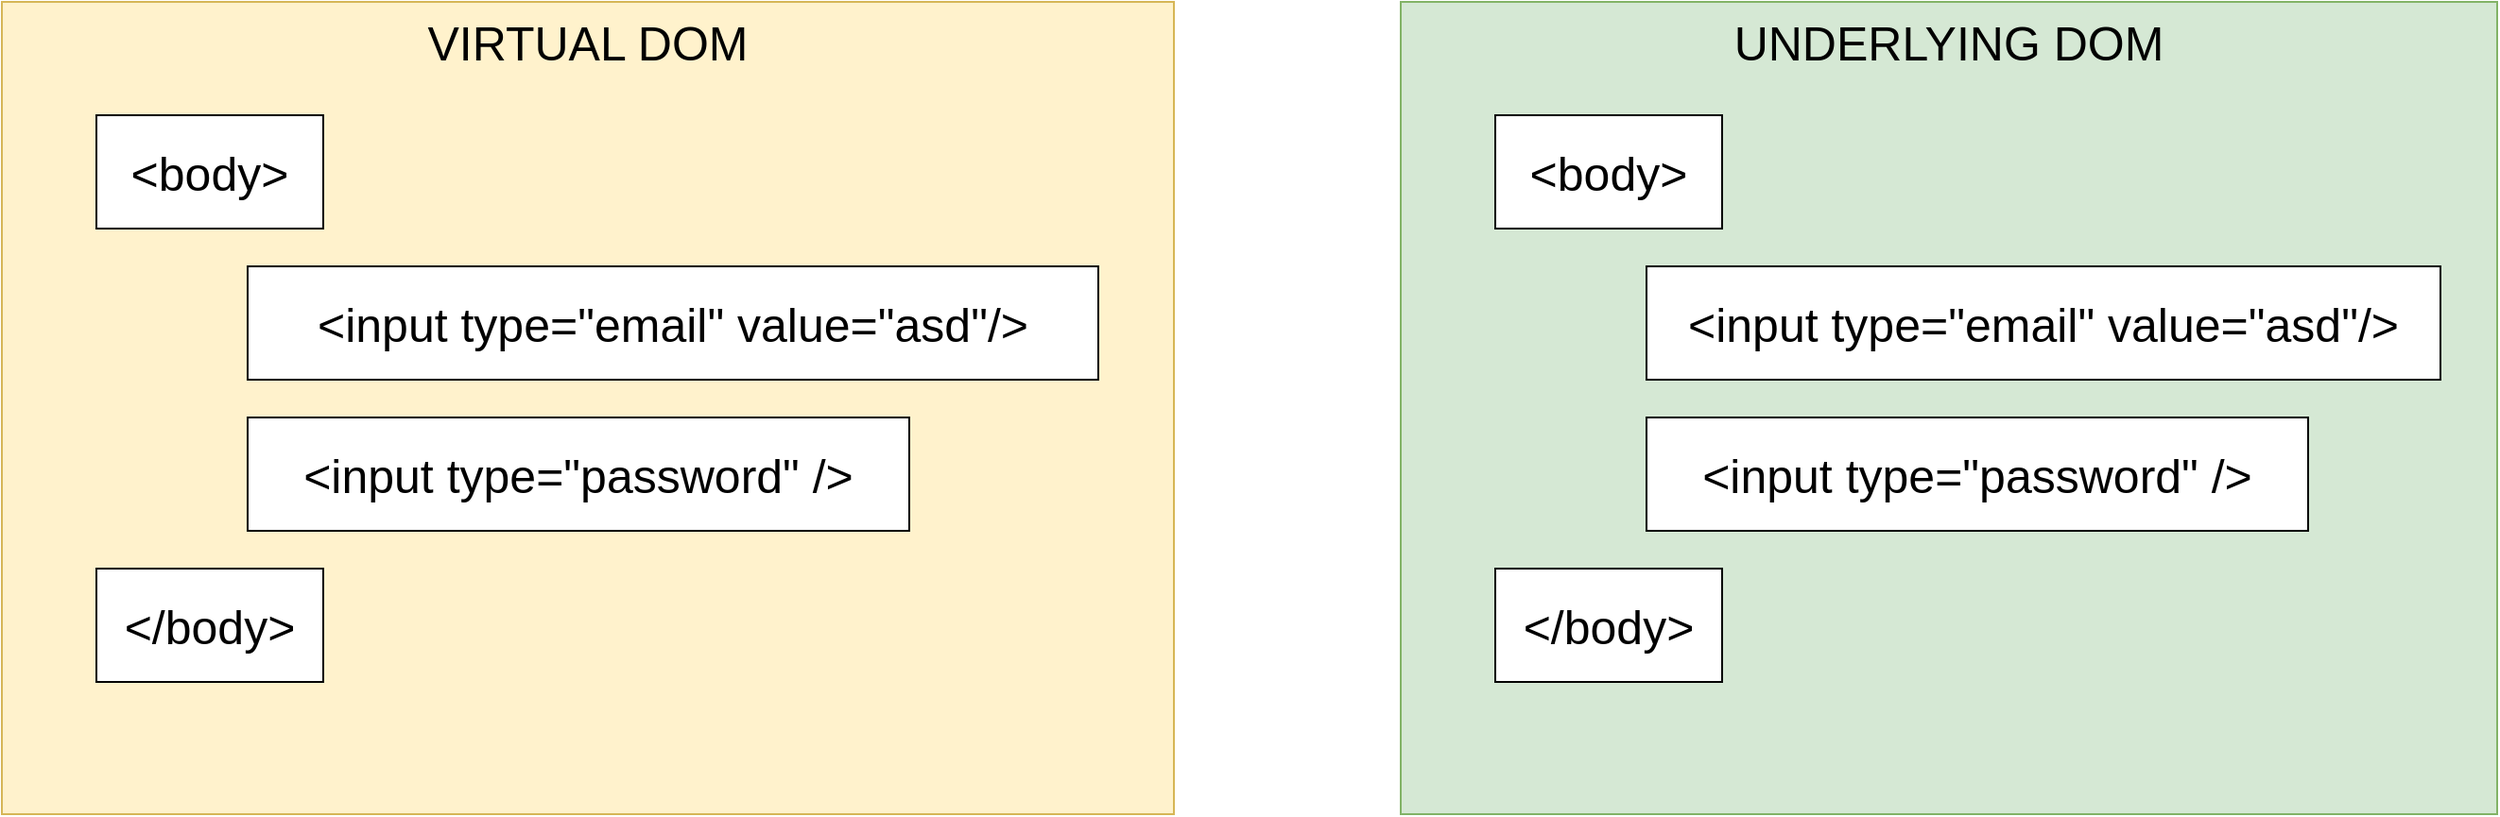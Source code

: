 <mxfile>
    <diagram id="ILACJhav3ilRsJlakJ-C" name="Page-1">
        <mxGraphModel dx="1194" dy="798" grid="1" gridSize="10" guides="1" tooltips="1" connect="1" arrows="1" fold="1" page="1" pageScale="1" pageWidth="827" pageHeight="1169" math="0" shadow="0">
            <root>
                <mxCell id="0"/>
                <mxCell id="1" parent="0"/>
                <mxCell id="6" value="VIRTUAL DOM" style="rounded=0;whiteSpace=wrap;html=1;fontSize=25;fillColor=#fff2cc;strokeColor=#d6b656;verticalAlign=top;fontStyle=0" vertex="1" parent="1">
                    <mxGeometry x="30" width="620" height="430" as="geometry"/>
                </mxCell>
                <mxCell id="2" value="&amp;lt;body&amp;gt;" style="rounded=0;whiteSpace=wrap;html=1;fontSize=25;" vertex="1" parent="1">
                    <mxGeometry x="80" y="60" width="120" height="60" as="geometry"/>
                </mxCell>
                <mxCell id="3" value="&amp;lt;/body&amp;gt;" style="rounded=0;whiteSpace=wrap;html=1;fontSize=25;" vertex="1" parent="1">
                    <mxGeometry x="80" y="300" width="120" height="60" as="geometry"/>
                </mxCell>
                <mxCell id="4" value="&amp;lt;input type=&quot;email&quot; value=&quot;asd&quot;/&amp;gt;" style="rounded=0;whiteSpace=wrap;html=1;fontSize=25;" vertex="1" parent="1">
                    <mxGeometry x="160" y="140" width="450" height="60" as="geometry"/>
                </mxCell>
                <mxCell id="5" value="&amp;lt;input type=&quot;password&quot; /&amp;gt;" style="rounded=0;whiteSpace=wrap;html=1;fontSize=25;" vertex="1" parent="1">
                    <mxGeometry x="160" y="220" width="350" height="60" as="geometry"/>
                </mxCell>
                <mxCell id="7" value="UNDERLYING DOM" style="rounded=0;whiteSpace=wrap;html=1;fontSize=25;fillColor=#d5e8d4;strokeColor=#82b366;verticalAlign=top;" vertex="1" parent="1">
                    <mxGeometry x="770" width="580" height="430" as="geometry"/>
                </mxCell>
                <mxCell id="8" value="&amp;lt;body&amp;gt;" style="rounded=0;whiteSpace=wrap;html=1;fontSize=25;" vertex="1" parent="1">
                    <mxGeometry x="820" y="60" width="120" height="60" as="geometry"/>
                </mxCell>
                <mxCell id="9" value="&amp;lt;/body&amp;gt;" style="rounded=0;whiteSpace=wrap;html=1;fontSize=25;" vertex="1" parent="1">
                    <mxGeometry x="820" y="300" width="120" height="60" as="geometry"/>
                </mxCell>
                <mxCell id="10" value="&amp;lt;input type=&quot;email&quot; value=&quot;asd&quot;/&amp;gt;" style="rounded=0;whiteSpace=wrap;html=1;fontSize=25;" vertex="1" parent="1">
                    <mxGeometry x="900" y="140" width="420" height="60" as="geometry"/>
                </mxCell>
                <mxCell id="11" value="&amp;lt;input type=&quot;password&quot; /&amp;gt;" style="rounded=0;whiteSpace=wrap;html=1;fontSize=25;" vertex="1" parent="1">
                    <mxGeometry x="900" y="220" width="350" height="60" as="geometry"/>
                </mxCell>
            </root>
        </mxGraphModel>
    </diagram>
</mxfile>